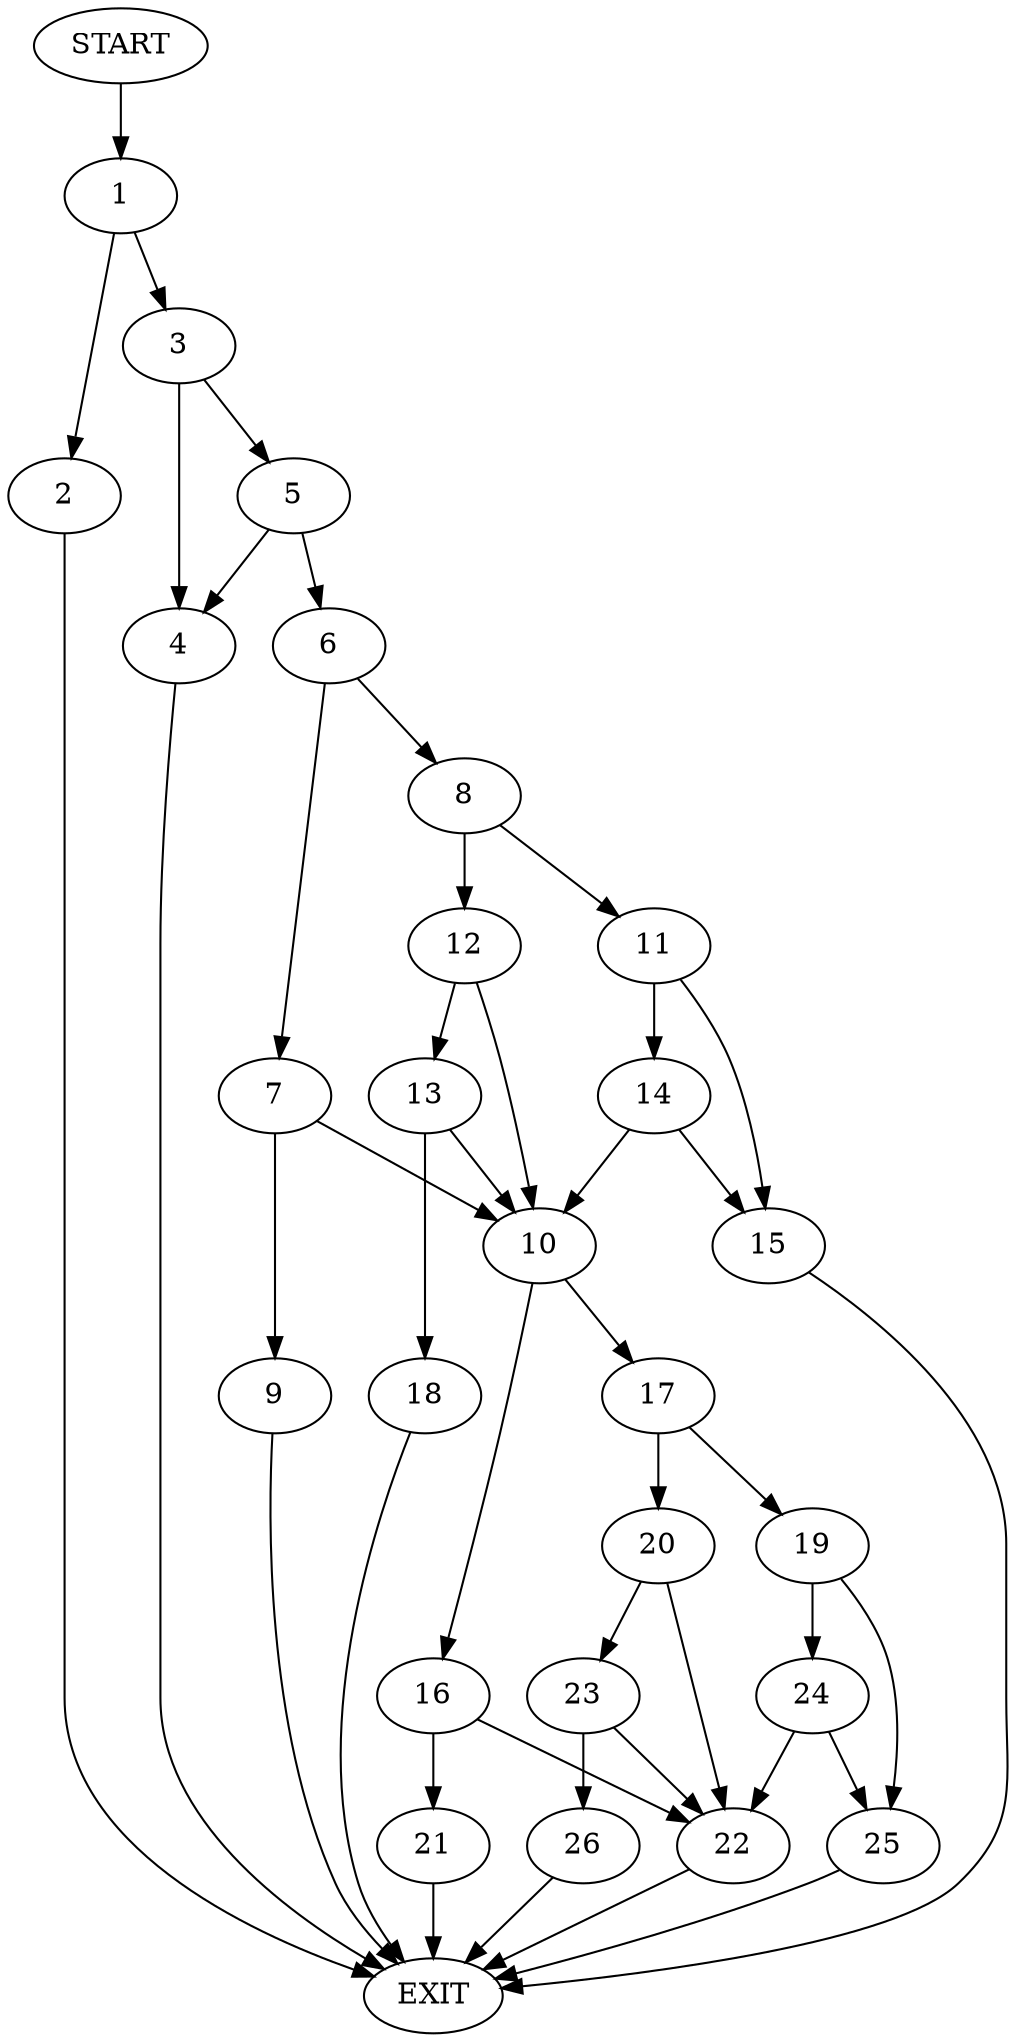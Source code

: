 digraph {
0 [label="START"]
27 [label="EXIT"]
0 -> 1
1 -> 2
1 -> 3
3 -> 4
3 -> 5
2 -> 27
4 -> 27
5 -> 6
5 -> 4
6 -> 7
6 -> 8
7 -> 9
7 -> 10
8 -> 11
8 -> 12
12 -> 13
12 -> 10
11 -> 14
11 -> 15
15 -> 27
14 -> 15
14 -> 10
10 -> 16
10 -> 17
13 -> 18
13 -> 10
18 -> 27
9 -> 27
17 -> 19
17 -> 20
16 -> 21
16 -> 22
20 -> 23
20 -> 22
19 -> 24
19 -> 25
24 -> 22
24 -> 25
25 -> 27
22 -> 27
23 -> 26
23 -> 22
26 -> 27
21 -> 27
}
